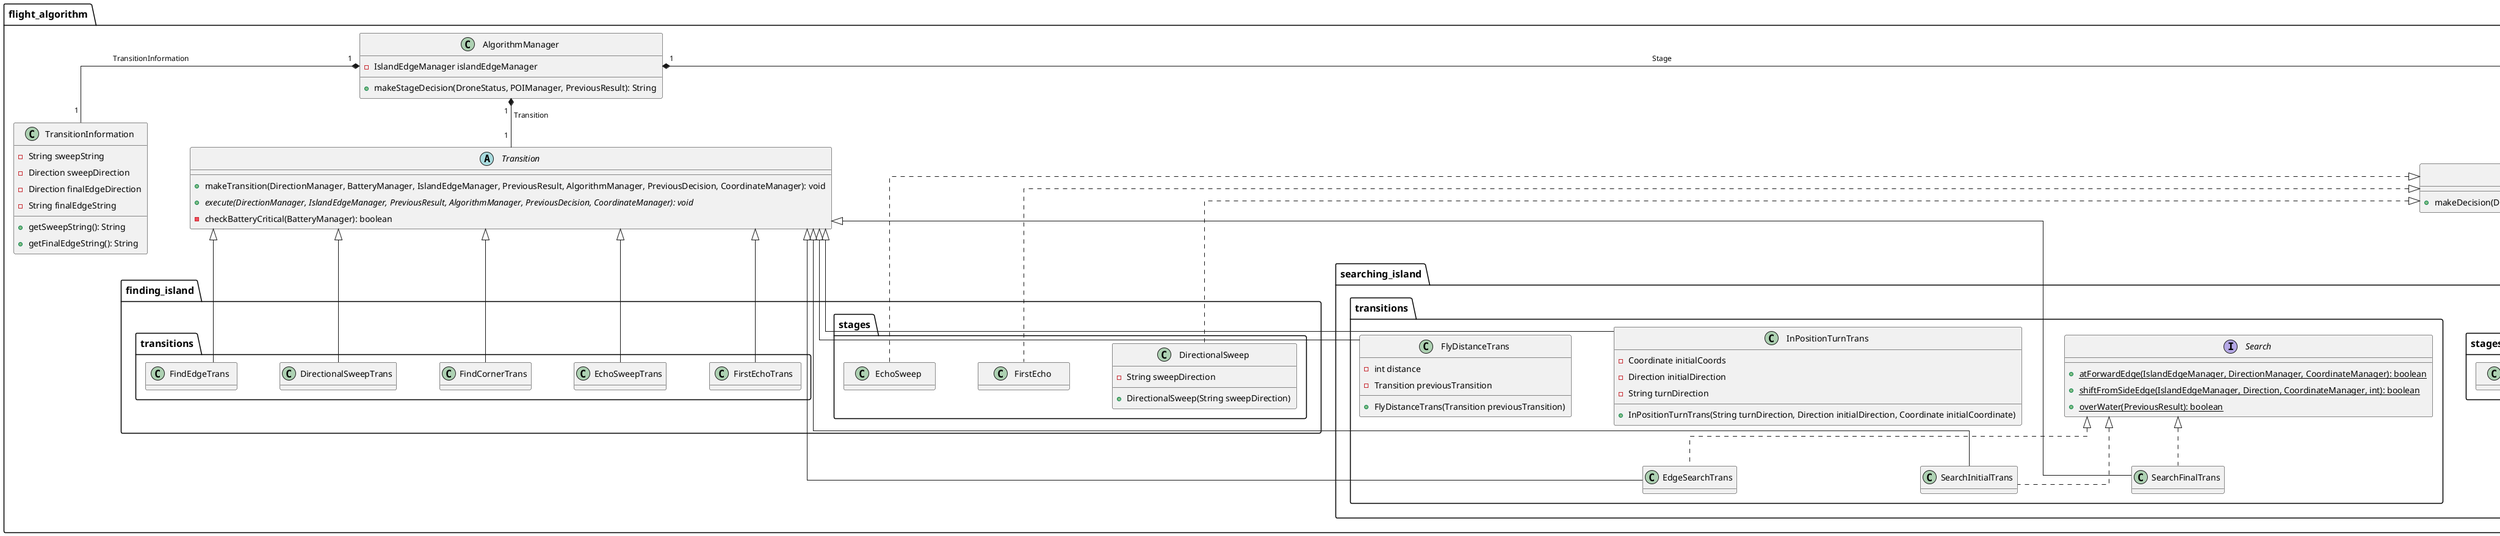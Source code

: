 @startuml EmergencyRescueDrone-FlightAlgorithm-Specification

' Hide empty methods to avoid clutter
hide empty methods

' Use better layout settings
skinparam linetype ortho
skinparam nodesep 70
skinparam ranksep 40
skinparam padding 4

' Increase class/interface box sizes and font
skinparam minClassWidth 150
skinparam classFontSize 14
skinparam classNameFontSize 14
skinparam packageFontSize 16
skinparam noteFontSize 12
skinparam ArrowFontSize 12
skinparam stereotypeFontSize 12
skinparam titleFontSize 18

package "flight_algorithm" {
  class AlgorithmManager {
    -IslandEdgeManager islandEdgeManager
    +makeStageDecision(DroneStatus, POIManager, PreviousResult): String
  }
  
  class TransitionInformation {
    -String sweepString
    -Direction sweepDirection
    -Direction finalEdgeDirection
    -String finalEdgeString
    +getSweepString(): String
    +getFinalEdgeString(): String
  }
  
  abstract class Transition {
    +makeTransition(DirectionManager, BatteryManager, IslandEdgeManager, PreviousResult, AlgorithmManager, PreviousDecision, CoordinateManager): void
    +{abstract} execute(DirectionManager, IslandEdgeManager, PreviousResult, AlgorithmManager, PreviousDecision, CoordinateManager): void
    -checkBatteryCritical(BatteryManager): boolean
  }
  
  interface Stage {
    +makeDecision(DirectionManager, CommandCenter, AlgorithmManager): String
  }
  
  package "finding_island" {
    package "stages" {
      class FirstEcho {
      }
      
      class EchoSweep {
      }
      
      class DirectionalSweep {
        -String sweepDirection
        +DirectionalSweep(String sweepDirection)
      }
      
      Stage <|.. FirstEcho
      Stage <|.. EchoSweep
      Stage <|.. DirectionalSweep
    }
    
    package "transitions" {
      class FirstEchoTrans {
      }
      
      class EchoSweepTrans {
      }
      
      class FindCornerTrans {
      }
      
      class DirectionalSweepTrans {
      }
      
      class FindEdgeTrans {
      }
      
      Transition <|-- FirstEchoTrans
      Transition <|-- EchoSweepTrans
      Transition <|-- FindCornerTrans
      Transition <|-- DirectionalSweepTrans
      Transition <|-- FindEdgeTrans
    }
  }
  
  package "searching_island" {
    package "transitions" {
      interface Search {
        +{static} atForwardEdge(IslandEdgeManager, DirectionManager, CoordinateManager): boolean
        +{static} shiftFromSideEdge(IslandEdgeManager, Direction, CoordinateManager, int): boolean
        +{static} overWater(PreviousResult): boolean
      }
      
      class FlyDistanceTrans {
        -int distance
        -Transition previousTransition
        +FlyDistanceTrans(Transition previousTransition)
      }
      
      class InPositionTurnTrans {
        -Coordinate initialCoords
        -Direction initialDirection
        -String turnDirection
        +InPositionTurnTrans(String turnDirection, Direction initialDirection, Coordinate initialCoordinate)
      }
      
      class SearchInitialTrans {
      }
      
      class SearchFinalTrans {
      }
      
      class EdgeSearchTrans {
      }
      
      Transition <|-- FlyDistanceTrans
      Transition <|-- InPositionTurnTrans
      Transition <|-- SearchInitialTrans
      Transition <|-- SearchFinalTrans
      Transition <|-- EdgeSearchTrans
      Search <|.. SearchInitialTrans
      Search <|.. SearchFinalTrans
      Search <|.. EdgeSearchTrans
    }
    
    package "stages" {
      class Scan {
      }
      
      class FlyDistance {
      }
      
      Stage <|.. Scan
      Stage <|.. FlyDistance
    }
  }
  
  package "utility_stages" {
    class UTurn {
      -boolean turned
      -String turnDirection
      -Stage returnStage
      +UTurn(String turnDirection, Stage returnStage)
      -uTurnRight(DirectionManager, CommandCenter, AlgorithmManager): String
      -uTurnLeft(DirectionManager, CommandCenter, AlgorithmManager): String
    }
    
    class InPositionTurn {
      -int turnCount
      -String turnDirection
      -Stage returnStage
      +InPositionTurn(String turnDirection, Stage returnStage)
      -inPositionRight(DirectionManager, CommandCenter, AlgorithmManager): String
      -inPositionLeft(DirectionManager, CommandCenter, AlgorithmManager): String
    }
    
    class Turn {
      -String direction
      -Stage nextStage
      +Turn(String direction, Stage nextStage)
    }
    
    class Stop {
    }
    
    Stage <|.. UTurn
    Stage <|.. InPositionTurn
    Stage <|.. Turn
    Stage <|.. Stop
  }
  
  AlgorithmManager "1" *-- "1" Stage: Stage
  AlgorithmManager "1" *-- "1" Transition: Transition
  AlgorithmManager "1" *-- "1" TransitionInformation: TransitionInformation
}

@enduml
